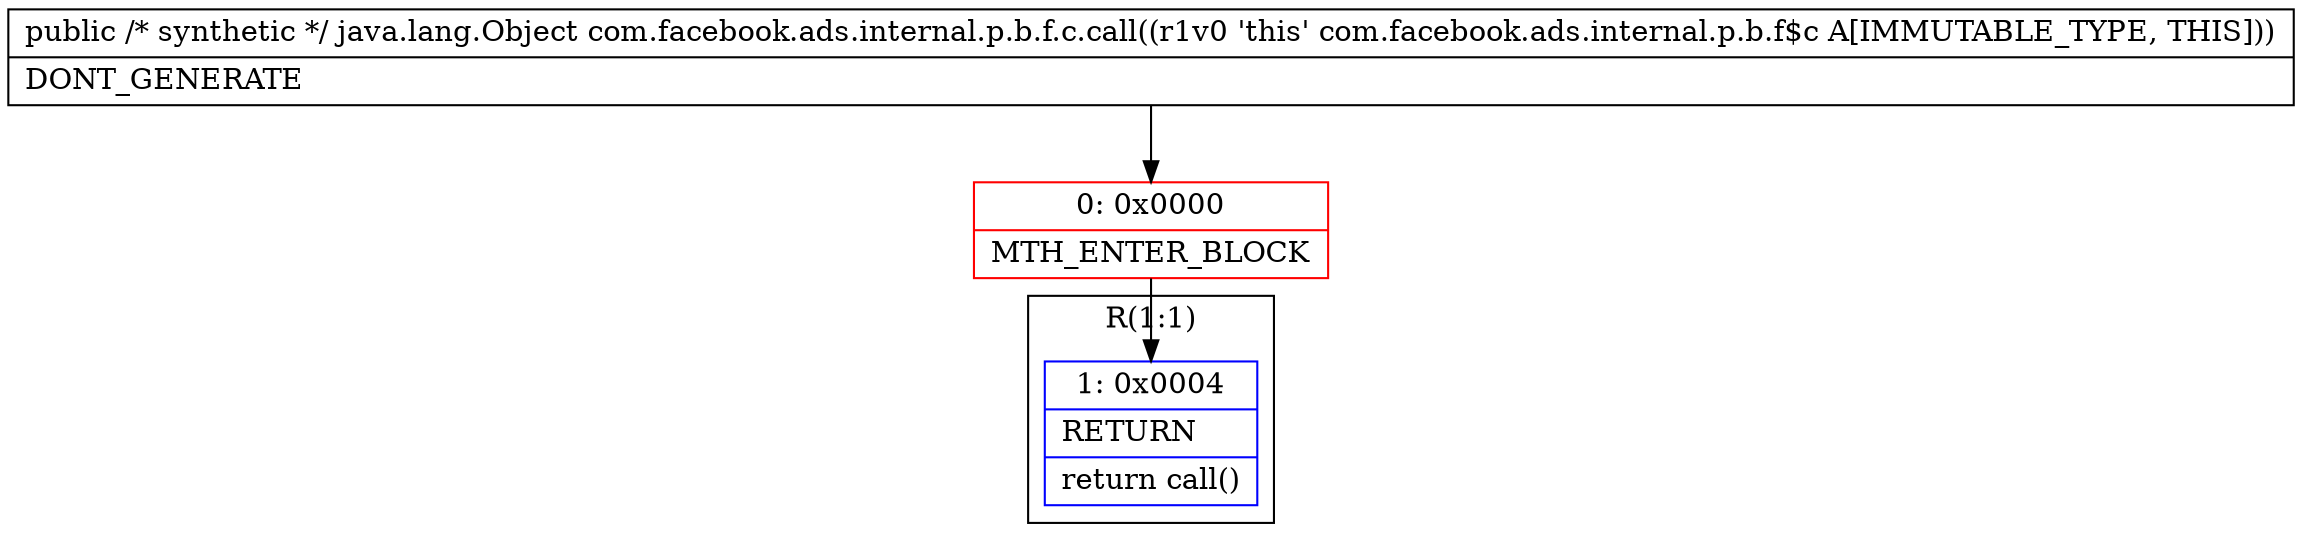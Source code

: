 digraph "CFG forcom.facebook.ads.internal.p.b.f.c.call()Ljava\/lang\/Object;" {
subgraph cluster_Region_1408624895 {
label = "R(1:1)";
node [shape=record,color=blue];
Node_1 [shape=record,label="{1\:\ 0x0004|RETURN\l|return call()\l}"];
}
Node_0 [shape=record,color=red,label="{0\:\ 0x0000|MTH_ENTER_BLOCK\l}"];
MethodNode[shape=record,label="{public \/* synthetic *\/ java.lang.Object com.facebook.ads.internal.p.b.f.c.call((r1v0 'this' com.facebook.ads.internal.p.b.f$c A[IMMUTABLE_TYPE, THIS]))  | DONT_GENERATE\l}"];
MethodNode -> Node_0;
Node_0 -> Node_1;
}

